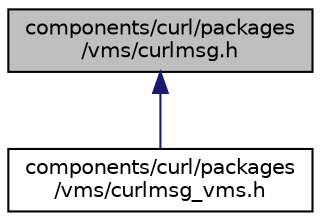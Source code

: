 digraph "components/curl/packages/vms/curlmsg.h"
{
  edge [fontname="Helvetica",fontsize="10",labelfontname="Helvetica",labelfontsize="10"];
  node [fontname="Helvetica",fontsize="10",shape=record];
  Node1 [label="components/curl/packages\l/vms/curlmsg.h",height=0.2,width=0.4,color="black", fillcolor="grey75", style="filled", fontcolor="black"];
  Node1 -> Node2 [dir="back",color="midnightblue",fontsize="10",style="solid",fontname="Helvetica"];
  Node2 [label="components/curl/packages\l/vms/curlmsg_vms.h",height=0.2,width=0.4,color="black", fillcolor="white", style="filled",URL="$curlmsg__vms_8h.html"];
}
